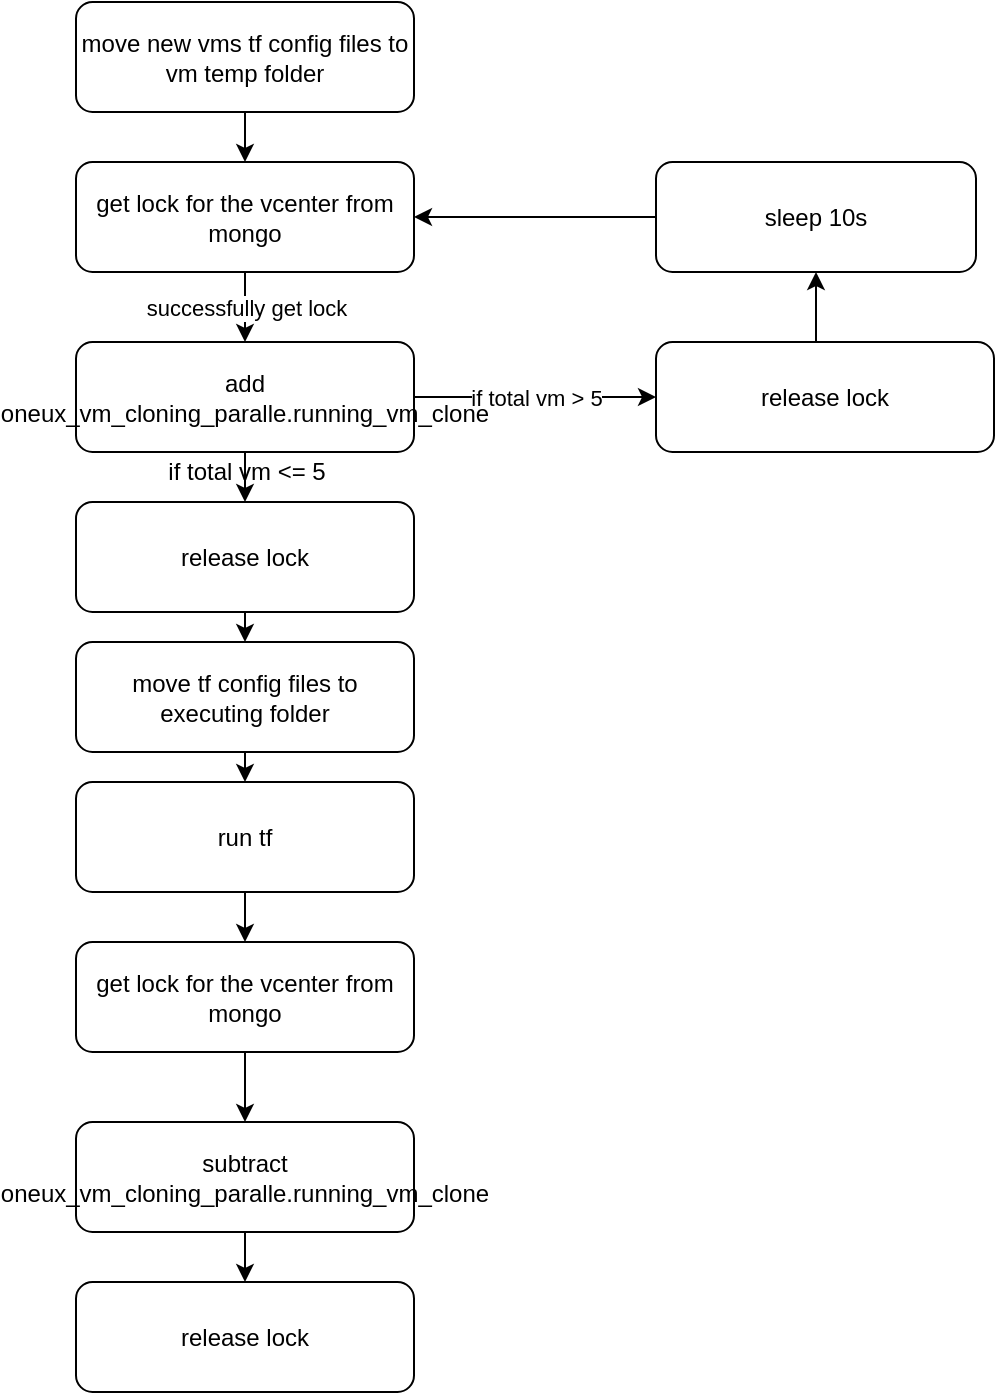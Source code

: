 <mxfile version="15.4.3" type="github">
  <diagram id="C5RBs43oDa-KdzZeNtuy" name="Page-1">
    <mxGraphModel dx="782" dy="392" grid="1" gridSize="10" guides="1" tooltips="1" connect="1" arrows="1" fold="1" page="1" pageScale="1" pageWidth="827" pageHeight="1169" math="0" shadow="0">
      <root>
        <mxCell id="WIyWlLk6GJQsqaUBKTNV-0" />
        <mxCell id="WIyWlLk6GJQsqaUBKTNV-1" parent="WIyWlLk6GJQsqaUBKTNV-0" />
        <mxCell id="Bmr0EcffvyPHBjdKjxe1-2" value="successfully get lock " style="edgeStyle=orthogonalEdgeStyle;rounded=0;orthogonalLoop=1;jettySize=auto;html=1;exitX=0.5;exitY=1;exitDx=0;exitDy=0;" edge="1" parent="WIyWlLk6GJQsqaUBKTNV-1" source="Bmr0EcffvyPHBjdKjxe1-0" target="Bmr0EcffvyPHBjdKjxe1-1">
          <mxGeometry relative="1" as="geometry" />
        </mxCell>
        <mxCell id="Bmr0EcffvyPHBjdKjxe1-0" value="get lock for the vcenter from mongo" style="rounded=1;whiteSpace=wrap;html=1;fontSize=12;glass=0;strokeWidth=1;shadow=0;" vertex="1" parent="WIyWlLk6GJQsqaUBKTNV-1">
          <mxGeometry x="200" y="680" width="169" height="55" as="geometry" />
        </mxCell>
        <mxCell id="Bmr0EcffvyPHBjdKjxe1-7" style="edgeStyle=orthogonalEdgeStyle;rounded=0;orthogonalLoop=1;jettySize=auto;html=1;exitX=0.5;exitY=1;exitDx=0;exitDy=0;entryX=0.5;entryY=0;entryDx=0;entryDy=0;" edge="1" parent="WIyWlLk6GJQsqaUBKTNV-1" source="Bmr0EcffvyPHBjdKjxe1-1" target="Bmr0EcffvyPHBjdKjxe1-6">
          <mxGeometry relative="1" as="geometry" />
        </mxCell>
        <mxCell id="Bmr0EcffvyPHBjdKjxe1-22" value="if total vm &amp;gt; 5 " style="edgeStyle=orthogonalEdgeStyle;rounded=0;orthogonalLoop=1;jettySize=auto;html=1;exitX=1;exitY=0.5;exitDx=0;exitDy=0;" edge="1" parent="WIyWlLk6GJQsqaUBKTNV-1" source="Bmr0EcffvyPHBjdKjxe1-1" target="Bmr0EcffvyPHBjdKjxe1-21">
          <mxGeometry relative="1" as="geometry" />
        </mxCell>
        <mxCell id="Bmr0EcffvyPHBjdKjxe1-1" value="add oneux_vm_cloning_paralle.running_vm_clone" style="rounded=1;whiteSpace=wrap;html=1;fontSize=12;glass=0;strokeWidth=1;shadow=0;" vertex="1" parent="WIyWlLk6GJQsqaUBKTNV-1">
          <mxGeometry x="200" y="770" width="169" height="55" as="geometry" />
        </mxCell>
        <mxCell id="Bmr0EcffvyPHBjdKjxe1-5" style="edgeStyle=orthogonalEdgeStyle;rounded=0;orthogonalLoop=1;jettySize=auto;html=1;exitX=0.5;exitY=1;exitDx=0;exitDy=0;entryX=0.5;entryY=0;entryDx=0;entryDy=0;" edge="1" parent="WIyWlLk6GJQsqaUBKTNV-1" source="Bmr0EcffvyPHBjdKjxe1-4" target="Bmr0EcffvyPHBjdKjxe1-0">
          <mxGeometry relative="1" as="geometry" />
        </mxCell>
        <mxCell id="Bmr0EcffvyPHBjdKjxe1-4" value="move new vms tf config files to vm temp folder" style="rounded=1;whiteSpace=wrap;html=1;fontSize=12;glass=0;strokeWidth=1;shadow=0;" vertex="1" parent="WIyWlLk6GJQsqaUBKTNV-1">
          <mxGeometry x="200" y="600" width="169" height="55" as="geometry" />
        </mxCell>
        <mxCell id="Bmr0EcffvyPHBjdKjxe1-9" style="edgeStyle=orthogonalEdgeStyle;rounded=0;orthogonalLoop=1;jettySize=auto;html=1;exitX=0.5;exitY=1;exitDx=0;exitDy=0;entryX=0.5;entryY=0;entryDx=0;entryDy=0;" edge="1" parent="WIyWlLk6GJQsqaUBKTNV-1" source="Bmr0EcffvyPHBjdKjxe1-6" target="Bmr0EcffvyPHBjdKjxe1-8">
          <mxGeometry relative="1" as="geometry" />
        </mxCell>
        <mxCell id="Bmr0EcffvyPHBjdKjxe1-6" value="release lock" style="rounded=1;whiteSpace=wrap;html=1;fontSize=12;glass=0;strokeWidth=1;shadow=0;" vertex="1" parent="WIyWlLk6GJQsqaUBKTNV-1">
          <mxGeometry x="200" y="850" width="169" height="55" as="geometry" />
        </mxCell>
        <mxCell id="Bmr0EcffvyPHBjdKjxe1-11" style="edgeStyle=orthogonalEdgeStyle;rounded=0;orthogonalLoop=1;jettySize=auto;html=1;exitX=0.5;exitY=1;exitDx=0;exitDy=0;entryX=0.5;entryY=0;entryDx=0;entryDy=0;" edge="1" parent="WIyWlLk6GJQsqaUBKTNV-1" source="Bmr0EcffvyPHBjdKjxe1-8" target="Bmr0EcffvyPHBjdKjxe1-10">
          <mxGeometry relative="1" as="geometry" />
        </mxCell>
        <mxCell id="Bmr0EcffvyPHBjdKjxe1-8" value="move tf config files to executing folder " style="rounded=1;whiteSpace=wrap;html=1;fontSize=12;glass=0;strokeWidth=1;shadow=0;" vertex="1" parent="WIyWlLk6GJQsqaUBKTNV-1">
          <mxGeometry x="200" y="920" width="169" height="55" as="geometry" />
        </mxCell>
        <mxCell id="Bmr0EcffvyPHBjdKjxe1-13" style="edgeStyle=orthogonalEdgeStyle;rounded=0;orthogonalLoop=1;jettySize=auto;html=1;exitX=0.5;exitY=1;exitDx=0;exitDy=0;" edge="1" parent="WIyWlLk6GJQsqaUBKTNV-1" source="Bmr0EcffvyPHBjdKjxe1-10" target="Bmr0EcffvyPHBjdKjxe1-12">
          <mxGeometry relative="1" as="geometry" />
        </mxCell>
        <mxCell id="Bmr0EcffvyPHBjdKjxe1-10" value="run tf" style="rounded=1;whiteSpace=wrap;html=1;fontSize=12;glass=0;strokeWidth=1;shadow=0;" vertex="1" parent="WIyWlLk6GJQsqaUBKTNV-1">
          <mxGeometry x="200" y="990" width="169" height="55" as="geometry" />
        </mxCell>
        <mxCell id="Bmr0EcffvyPHBjdKjxe1-17" style="edgeStyle=orthogonalEdgeStyle;rounded=0;orthogonalLoop=1;jettySize=auto;html=1;exitX=0.5;exitY=1;exitDx=0;exitDy=0;entryX=0.5;entryY=0;entryDx=0;entryDy=0;" edge="1" parent="WIyWlLk6GJQsqaUBKTNV-1" source="Bmr0EcffvyPHBjdKjxe1-12" target="Bmr0EcffvyPHBjdKjxe1-14">
          <mxGeometry relative="1" as="geometry" />
        </mxCell>
        <mxCell id="Bmr0EcffvyPHBjdKjxe1-12" value="get lock for the vcenter from mongo" style="rounded=1;whiteSpace=wrap;html=1;fontSize=12;glass=0;strokeWidth=1;shadow=0;" vertex="1" parent="WIyWlLk6GJQsqaUBKTNV-1">
          <mxGeometry x="200" y="1070" width="169" height="55" as="geometry" />
        </mxCell>
        <mxCell id="Bmr0EcffvyPHBjdKjxe1-20" style="edgeStyle=orthogonalEdgeStyle;rounded=0;orthogonalLoop=1;jettySize=auto;html=1;exitX=0.5;exitY=1;exitDx=0;exitDy=0;entryX=0.5;entryY=0;entryDx=0;entryDy=0;" edge="1" parent="WIyWlLk6GJQsqaUBKTNV-1" source="Bmr0EcffvyPHBjdKjxe1-14" target="Bmr0EcffvyPHBjdKjxe1-19">
          <mxGeometry relative="1" as="geometry" />
        </mxCell>
        <mxCell id="Bmr0EcffvyPHBjdKjxe1-14" value="subtract oneux_vm_cloning_paralle.running_vm_clone" style="rounded=1;whiteSpace=wrap;html=1;fontSize=12;glass=0;strokeWidth=1;shadow=0;" vertex="1" parent="WIyWlLk6GJQsqaUBKTNV-1">
          <mxGeometry x="200" y="1160" width="169" height="55" as="geometry" />
        </mxCell>
        <mxCell id="Bmr0EcffvyPHBjdKjxe1-19" value="release lock" style="rounded=1;whiteSpace=wrap;html=1;fontSize=12;glass=0;strokeWidth=1;shadow=0;" vertex="1" parent="WIyWlLk6GJQsqaUBKTNV-1">
          <mxGeometry x="200" y="1240" width="169" height="55" as="geometry" />
        </mxCell>
        <mxCell id="Bmr0EcffvyPHBjdKjxe1-27" style="edgeStyle=orthogonalEdgeStyle;rounded=0;orthogonalLoop=1;jettySize=auto;html=1;exitX=0.5;exitY=0;exitDx=0;exitDy=0;entryX=0.5;entryY=1;entryDx=0;entryDy=0;" edge="1" parent="WIyWlLk6GJQsqaUBKTNV-1" source="Bmr0EcffvyPHBjdKjxe1-21" target="Bmr0EcffvyPHBjdKjxe1-25">
          <mxGeometry relative="1" as="geometry" />
        </mxCell>
        <mxCell id="Bmr0EcffvyPHBjdKjxe1-21" value="release lock" style="rounded=1;whiteSpace=wrap;html=1;fontSize=12;glass=0;strokeWidth=1;shadow=0;" vertex="1" parent="WIyWlLk6GJQsqaUBKTNV-1">
          <mxGeometry x="490" y="770" width="169" height="55" as="geometry" />
        </mxCell>
        <mxCell id="Bmr0EcffvyPHBjdKjxe1-24" value="if total vm &amp;lt;= 5 " style="text;html=1;align=center;verticalAlign=middle;resizable=0;points=[];autosize=1;strokeColor=none;fillColor=none;" vertex="1" parent="WIyWlLk6GJQsqaUBKTNV-1">
          <mxGeometry x="239.5" y="825" width="90" height="20" as="geometry" />
        </mxCell>
        <mxCell id="Bmr0EcffvyPHBjdKjxe1-29" style="edgeStyle=orthogonalEdgeStyle;rounded=0;orthogonalLoop=1;jettySize=auto;html=1;exitX=0;exitY=0.5;exitDx=0;exitDy=0;" edge="1" parent="WIyWlLk6GJQsqaUBKTNV-1" source="Bmr0EcffvyPHBjdKjxe1-25" target="Bmr0EcffvyPHBjdKjxe1-0">
          <mxGeometry relative="1" as="geometry" />
        </mxCell>
        <mxCell id="Bmr0EcffvyPHBjdKjxe1-25" value="sleep 10s" style="rounded=1;whiteSpace=wrap;html=1;fontSize=12;glass=0;strokeWidth=1;shadow=0;" vertex="1" parent="WIyWlLk6GJQsqaUBKTNV-1">
          <mxGeometry x="490" y="680" width="160" height="55" as="geometry" />
        </mxCell>
      </root>
    </mxGraphModel>
  </diagram>
</mxfile>
